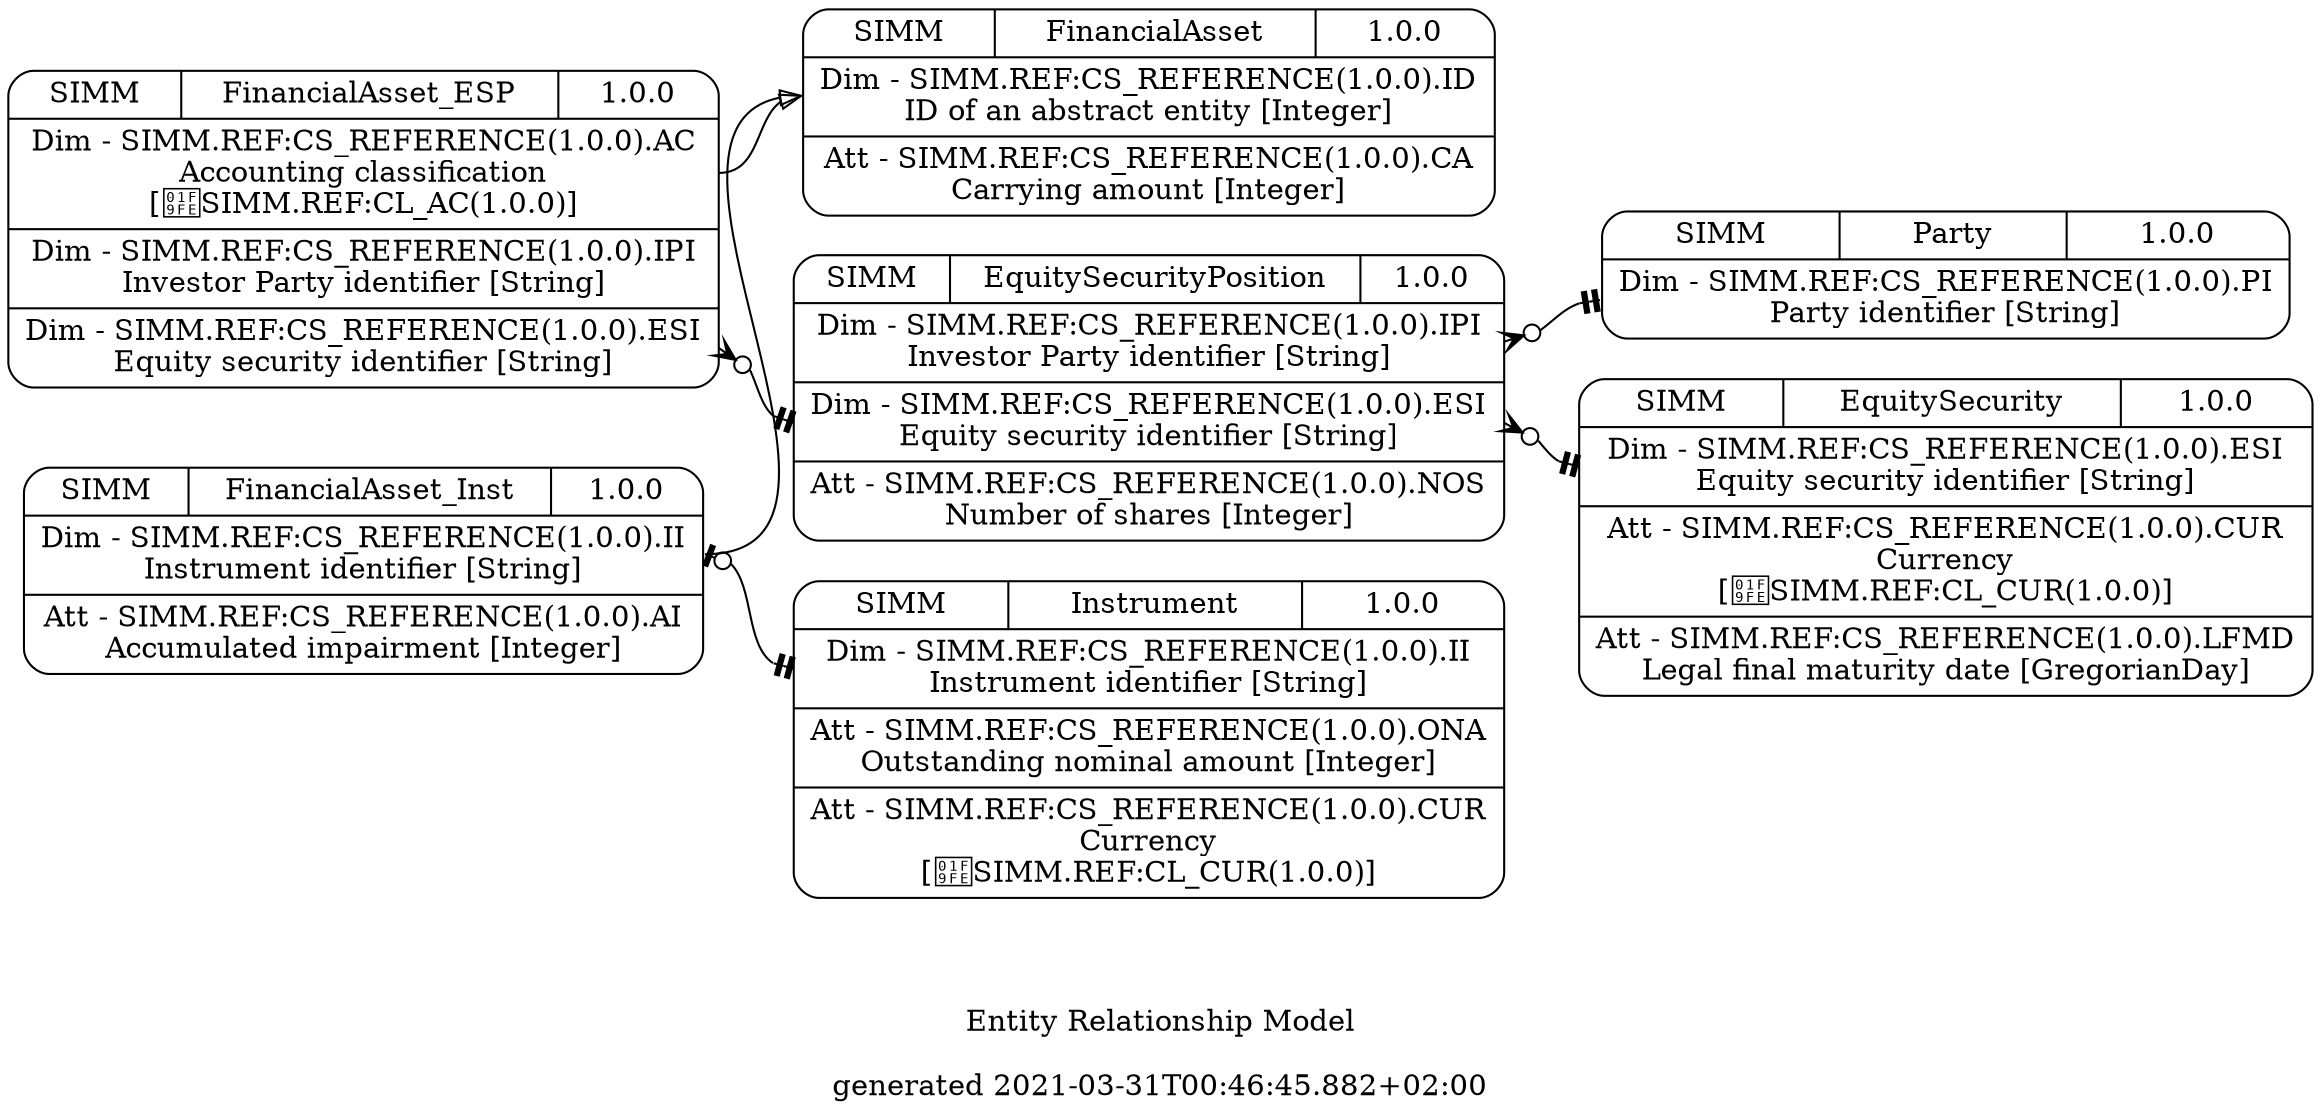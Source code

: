 digraph DependecyMap { rankdir=LR; label="\n\n\nEntity Relationship Model\n\ngenerated 2021-03-31T00:46:45.882+02:00"; 
  
  "SIMM:EquitySecurity(1.0.0)"
			
			[shape=Mrecord,
				tooltip="Equity Security"
				,
				URL="http://localhost:8080/ws/public/sdmxapi/rest/datastructure/SIMM/EquitySecurity/1.0.0",
				target=_blank,
				label=" 

					
					{SIMM|EquitySecurity|1.0.0}

					
					
		|{
			<ESI> 
			Dim - 
			SIMM.REF:CS_REFERENCE(1.0.0).ESI
			\nEquity security identifier [String]
		}
	
		|{
			<CUR> 
			Att - 
			SIMM.REF:CS_REFERENCE(1.0.0).CUR
			\nCurrency\n[🧾SIMM.REF:CL_CUR(1.0.0)]
		}
	
		|{
			<LFMD> 
			Att - 
			SIMM.REF:CS_REFERENCE(1.0.0).LFMD
			\nLegal final maturity date [GregorianDay]
		}
	

					
				",
			];
		"SIMM:EquitySecurityPosition(1.0.0)"
			
			[shape=Mrecord,
				tooltip="Equity security position"
				,
				URL="http://localhost:8080/ws/public/sdmxapi/rest/datastructure/SIMM/EquitySecurityPosition/1.0.0",
				target=_blank,
				label=" 

					
					{SIMM|EquitySecurityPosition|1.0.0}

					
					
		|{
			<IPI> 
			Dim - 
			SIMM.REF:CS_REFERENCE(1.0.0).IPI
			\nInvestor Party identifier [String]
		}
	
		|{
			<ESI> 
			Dim - 
			SIMM.REF:CS_REFERENCE(1.0.0).ESI
			\nEquity security identifier [String]
		}
	
		|{
			<NOS> 
			Att - 
			SIMM.REF:CS_REFERENCE(1.0.0).NOS
			\nNumber of shares [Integer]
		}
	

					
				",
			];
		"SIMM:FinancialAsset(1.0.0)"
			
			[shape=Mrecord,
				tooltip="Financial asset\n\nA financial asset is an Asset according to the used Accounting standard that is considered a Financial instrument according to IAS 32"
				,
				URL="http://localhost:8080/ws/public/sdmxapi/rest/datastructure/SIMM/FinancialAsset/1.0.0",
				target=_blank,
				label=" 

					
					{SIMM|FinancialAsset|1.0.0}

					
					
		|{
			<ID> 
			Dim - 
			SIMM.REF:CS_REFERENCE(1.0.0).ID
			\nID of an abstract entity [Integer]
		}
	
		|{
			<CA> 
			Att - 
			SIMM.REF:CS_REFERENCE(1.0.0).CA
			\nCarrying amount [Integer]
		}
	

					
				",
			];
		"SIMM:FinancialAsset_ESP(1.0.0)"
			
			[shape=Mrecord,
				tooltip="Financial asset in the form of an Equity security position"
				,
				URL="http://localhost:8080/ws/public/sdmxapi/rest/datastructure/SIMM/FinancialAsset_ESP/1.0.0",
				target=_blank,
				label=" 

					
					{SIMM|FinancialAsset_ESP|1.0.0}

					
					
		|{
			<AC> 
			Dim - 
			SIMM.REF:CS_REFERENCE(1.0.0).AC
			\nAccounting classification\n[🧾SIMM.REF:CL_AC(1.0.0)]
		}
	
		|{
			<IPI> 
			Dim - 
			SIMM.REF:CS_REFERENCE(1.0.0).IPI
			\nInvestor Party identifier [String]
		}
	
		|{
			<ESI> 
			Dim - 
			SIMM.REF:CS_REFERENCE(1.0.0).ESI
			\nEquity security identifier [String]
		}
	

					
				",
			];
		"SIMM:FinancialAsset_Inst(1.0.0)"
			
			[shape=Mrecord,
				tooltip="Financial asset in the form of an instrument"
				,
				URL="http://localhost:8080/ws/public/sdmxapi/rest/datastructure/SIMM/FinancialAsset_Inst/1.0.0",
				target=_blank,
				label=" 

					
					{SIMM|FinancialAsset_Inst|1.0.0}

					
					
		|{
			<II> 
			Dim - 
			SIMM.REF:CS_REFERENCE(1.0.0).II
			\nInstrument identifier [String]
		}
	
		|{
			<AI> 
			Att - 
			SIMM.REF:CS_REFERENCE(1.0.0).AI
			\nAccumulated impairment [Integer]
		}
	

					
				",
			];
		"SIMM:Instrument(1.0.0)"
			
			[shape=Mrecord,
				tooltip="Instrument"
				,
				URL="http://localhost:8080/ws/public/sdmxapi/rest/datastructure/SIMM/Instrument/1.0.0",
				target=_blank,
				label=" 

					
					{SIMM|Instrument|1.0.0}

					
					
		|{
			<II> 
			Dim - 
			SIMM.REF:CS_REFERENCE(1.0.0).II
			\nInstrument identifier [String]
		}
	
		|{
			<ONA> 
			Att - 
			SIMM.REF:CS_REFERENCE(1.0.0).ONA
			\nOutstanding nominal amount [Integer]
		}
	
		|{
			<CUR> 
			Att - 
			SIMM.REF:CS_REFERENCE(1.0.0).CUR
			\nCurrency\n[🧾SIMM.REF:CL_CUR(1.0.0)]
		}
	

					
				",
			];
		"SIMM:Party(1.0.0)"
			
			[shape=Mrecord,
				tooltip="Party"
				,
				URL="http://localhost:8080/ws/public/sdmxapi/rest/datastructure/SIMM/Party/1.0.0",
				target=_blank,
				label=" 

					
					{SIMM|Party|1.0.0}

					
					
		|{
			<PI> 
			Dim - 
			SIMM.REF:CS_REFERENCE(1.0.0).PI
			\nParty identifier [String]
		}
	

					
				",
			];
		
			"SIMM:EquitySecurityPosition(1.0.0)":ESI
			->  
			"SIMM:EquitySecurity(1.0.0)":ESI [ dir="both" arrowtail="crowodot"  arrowhead="teetee" ] 
			"SIMM:EquitySecurityPosition(1.0.0)":IPI
			->  
			"SIMM:Party(1.0.0)":PI [ dir="both" arrowtail="crowodot"  arrowhead="teetee" ] 
			"SIMM:FinancialAsset_ESP(1.0.0)":ESI
			->  
			"SIMM:EquitySecurityPosition(1.0.0)":ESI [ arrowhead="teetee"  dir="both" arrowtail="crowodot" ] 
			"SIMM:FinancialAsset_ESP(1.0.0)":AC
			->  
			"SIMM:FinancialAsset(1.0.0)":ID [ arrowhead="onormal" ] 
			"SIMM:FinancialAsset_Inst(1.0.0)":II
			->  
			"SIMM:FinancialAsset(1.0.0)":ID [ arrowhead="onormal" ] 
			"SIMM:FinancialAsset_Inst(1.0.0)":II
			->  
			"SIMM:Instrument(1.0.0)":II [ arrowhead="teetee"  dir="both" arrowtail="teeodot" ] }